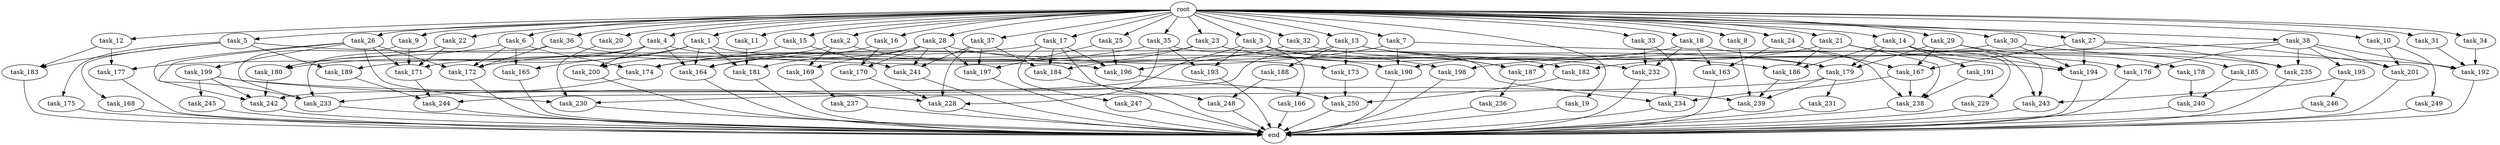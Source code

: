 digraph G {
  root [size="0.000000"];
  task_1 [size="1024.000000"];
  task_2 [size="1024.000000"];
  task_3 [size="1024.000000"];
  task_4 [size="1024.000000"];
  task_5 [size="1024.000000"];
  task_6 [size="1024.000000"];
  task_7 [size="1024.000000"];
  task_8 [size="1024.000000"];
  task_9 [size="1024.000000"];
  task_10 [size="1024.000000"];
  task_11 [size="1024.000000"];
  task_12 [size="1024.000000"];
  task_13 [size="1024.000000"];
  task_14 [size="1024.000000"];
  task_15 [size="1024.000000"];
  task_16 [size="1024.000000"];
  task_17 [size="1024.000000"];
  task_18 [size="1024.000000"];
  task_19 [size="1024.000000"];
  task_20 [size="1024.000000"];
  task_21 [size="1024.000000"];
  task_22 [size="1024.000000"];
  task_23 [size="1024.000000"];
  task_24 [size="1024.000000"];
  task_25 [size="1024.000000"];
  task_26 [size="1024.000000"];
  task_27 [size="1024.000000"];
  task_28 [size="1024.000000"];
  task_29 [size="1024.000000"];
  task_30 [size="1024.000000"];
  task_31 [size="1024.000000"];
  task_32 [size="1024.000000"];
  task_33 [size="1024.000000"];
  task_34 [size="1024.000000"];
  task_35 [size="1024.000000"];
  task_36 [size="1024.000000"];
  task_37 [size="1024.000000"];
  task_38 [size="1024.000000"];
  task_163 [size="111669149696.000000"];
  task_164 [size="2138893713408.000000"];
  task_165 [size="1116691496960.000000"];
  task_166 [size="77309411328.000000"];
  task_167 [size="249108103168.000000"];
  task_168 [size="549755813888.000000"];
  task_169 [size="446676598784.000000"];
  task_170 [size="618475290624.000000"];
  task_171 [size="1743756722176.000000"];
  task_172 [size="1803886264320.000000"];
  task_173 [size="970662608896.000000"];
  task_174 [size="1039382085632.000000"];
  task_175 [size="549755813888.000000"];
  task_176 [size="687194767360.000000"];
  task_177 [size="1099511627776.000000"];
  task_178 [size="34359738368.000000"];
  task_179 [size="1443109011456.000000"];
  task_180 [size="1812476198912.000000"];
  task_181 [size="807453851648.000000"];
  task_182 [size="627065225216.000000"];
  task_183 [size="1099511627776.000000"];
  task_184 [size="326417514496.000000"];
  task_185 [size="549755813888.000000"];
  task_186 [size="1408749273088.000000"];
  task_187 [size="704374636544.000000"];
  task_188 [size="549755813888.000000"];
  task_189 [size="1099511627776.000000"];
  task_190 [size="1314259992576.000000"];
  task_191 [size="309237645312.000000"];
  task_192 [size="1864015806464.000000"];
  task_193 [size="386547056640.000000"];
  task_194 [size="1546188226560.000000"];
  task_195 [size="549755813888.000000"];
  task_196 [size="618475290624.000000"];
  task_197 [size="833223655424.000000"];
  task_198 [size="858993459200.000000"];
  task_199 [size="549755813888.000000"];
  task_200 [size="687194767360.000000"];
  task_201 [size="721554505728.000000"];
  task_228 [size="1803886264320.000000"];
  task_229 [size="309237645312.000000"];
  task_230 [size="1185410973696.000000"];
  task_231 [size="214748364800.000000"];
  task_232 [size="188978561024.000000"];
  task_233 [size="1468878815232.000000"];
  task_234 [size="601295421440.000000"];
  task_235 [size="1236950581248.000000"];
  task_236 [size="137438953472.000000"];
  task_237 [size="549755813888.000000"];
  task_238 [size="1219770712064.000000"];
  task_239 [size="1503238553600.000000"];
  task_240 [size="764504178688.000000"];
  task_241 [size="661424963584.000000"];
  task_242 [size="1700807049216.000000"];
  task_243 [size="481036337152.000000"];
  task_244 [size="1176821039104.000000"];
  task_245 [size="858993459200.000000"];
  task_246 [size="137438953472.000000"];
  task_247 [size="34359738368.000000"];
  task_248 [size="893353197568.000000"];
  task_249 [size="34359738368.000000"];
  task_250 [size="635655159808.000000"];
  end [size="0.000000"];

  root -> task_1 [size="1.000000"];
  root -> task_2 [size="1.000000"];
  root -> task_3 [size="1.000000"];
  root -> task_4 [size="1.000000"];
  root -> task_5 [size="1.000000"];
  root -> task_6 [size="1.000000"];
  root -> task_7 [size="1.000000"];
  root -> task_8 [size="1.000000"];
  root -> task_9 [size="1.000000"];
  root -> task_10 [size="1.000000"];
  root -> task_11 [size="1.000000"];
  root -> task_12 [size="1.000000"];
  root -> task_13 [size="1.000000"];
  root -> task_14 [size="1.000000"];
  root -> task_15 [size="1.000000"];
  root -> task_16 [size="1.000000"];
  root -> task_17 [size="1.000000"];
  root -> task_18 [size="1.000000"];
  root -> task_19 [size="1.000000"];
  root -> task_20 [size="1.000000"];
  root -> task_21 [size="1.000000"];
  root -> task_22 [size="1.000000"];
  root -> task_23 [size="1.000000"];
  root -> task_24 [size="1.000000"];
  root -> task_25 [size="1.000000"];
  root -> task_26 [size="1.000000"];
  root -> task_27 [size="1.000000"];
  root -> task_28 [size="1.000000"];
  root -> task_29 [size="1.000000"];
  root -> task_30 [size="1.000000"];
  root -> task_31 [size="1.000000"];
  root -> task_32 [size="1.000000"];
  root -> task_33 [size="1.000000"];
  root -> task_34 [size="1.000000"];
  root -> task_35 [size="1.000000"];
  root -> task_36 [size="1.000000"];
  root -> task_37 [size="1.000000"];
  root -> task_38 [size="1.000000"];
  task_1 -> task_164 [size="411041792.000000"];
  task_1 -> task_165 [size="411041792.000000"];
  task_1 -> task_173 [size="411041792.000000"];
  task_1 -> task_180 [size="411041792.000000"];
  task_1 -> task_181 [size="411041792.000000"];
  task_2 -> task_169 [size="134217728.000000"];
  task_2 -> task_172 [size="134217728.000000"];
  task_2 -> task_196 [size="134217728.000000"];
  task_3 -> task_166 [size="75497472.000000"];
  task_3 -> task_182 [size="75497472.000000"];
  task_3 -> task_187 [size="75497472.000000"];
  task_3 -> task_193 [size="75497472.000000"];
  task_3 -> task_242 [size="75497472.000000"];
  task_4 -> task_164 [size="536870912.000000"];
  task_4 -> task_177 [size="536870912.000000"];
  task_4 -> task_179 [size="536870912.000000"];
  task_4 -> task_189 [size="536870912.000000"];
  task_4 -> task_200 [size="536870912.000000"];
  task_5 -> task_168 [size="536870912.000000"];
  task_5 -> task_175 [size="536870912.000000"];
  task_5 -> task_183 [size="536870912.000000"];
  task_5 -> task_186 [size="536870912.000000"];
  task_5 -> task_189 [size="536870912.000000"];
  task_6 -> task_165 [size="679477248.000000"];
  task_6 -> task_172 [size="679477248.000000"];
  task_6 -> task_174 [size="679477248.000000"];
  task_6 -> task_180 [size="679477248.000000"];
  task_7 -> task_164 [size="838860800.000000"];
  task_7 -> task_190 [size="838860800.000000"];
  task_7 -> task_192 [size="838860800.000000"];
  task_8 -> task_239 [size="209715200.000000"];
  task_9 -> task_171 [size="411041792.000000"];
  task_9 -> task_233 [size="411041792.000000"];
  task_10 -> task_201 [size="33554432.000000"];
  task_10 -> task_249 [size="33554432.000000"];
  task_11 -> task_181 [size="75497472.000000"];
  task_12 -> task_177 [size="536870912.000000"];
  task_12 -> task_183 [size="536870912.000000"];
  task_13 -> task_173 [size="536870912.000000"];
  task_13 -> task_179 [size="536870912.000000"];
  task_13 -> task_188 [size="536870912.000000"];
  task_13 -> task_235 [size="536870912.000000"];
  task_13 -> task_244 [size="536870912.000000"];
  task_14 -> task_179 [size="301989888.000000"];
  task_14 -> task_186 [size="301989888.000000"];
  task_14 -> task_191 [size="301989888.000000"];
  task_14 -> task_194 [size="301989888.000000"];
  task_14 -> task_229 [size="301989888.000000"];
  task_14 -> task_243 [size="301989888.000000"];
  task_15 -> task_200 [size="134217728.000000"];
  task_15 -> task_241 [size="134217728.000000"];
  task_16 -> task_164 [size="301989888.000000"];
  task_16 -> task_170 [size="301989888.000000"];
  task_17 -> task_174 [size="33554432.000000"];
  task_17 -> task_184 [size="33554432.000000"];
  task_17 -> task_196 [size="33554432.000000"];
  task_17 -> task_247 [size="33554432.000000"];
  task_17 -> task_248 [size="33554432.000000"];
  task_18 -> task_163 [size="33554432.000000"];
  task_18 -> task_190 [size="33554432.000000"];
  task_18 -> task_232 [size="33554432.000000"];
  task_18 -> task_238 [size="33554432.000000"];
  task_19 -> end [size="1.000000"];
  task_20 -> task_230 [size="411041792.000000"];
  task_21 -> task_186 [size="536870912.000000"];
  task_21 -> task_194 [size="536870912.000000"];
  task_21 -> task_198 [size="536870912.000000"];
  task_21 -> task_238 [size="536870912.000000"];
  task_22 -> task_171 [size="679477248.000000"];
  task_22 -> task_180 [size="679477248.000000"];
  task_23 -> task_171 [size="75497472.000000"];
  task_23 -> task_184 [size="75497472.000000"];
  task_23 -> task_187 [size="75497472.000000"];
  task_23 -> task_232 [size="75497472.000000"];
  task_24 -> task_163 [size="75497472.000000"];
  task_24 -> task_167 [size="75497472.000000"];
  task_25 -> task_196 [size="301989888.000000"];
  task_25 -> task_197 [size="301989888.000000"];
  task_26 -> task_171 [size="536870912.000000"];
  task_26 -> task_172 [size="536870912.000000"];
  task_26 -> task_199 [size="536870912.000000"];
  task_26 -> task_230 [size="536870912.000000"];
  task_26 -> task_233 [size="536870912.000000"];
  task_26 -> task_242 [size="536870912.000000"];
  task_27 -> task_167 [size="134217728.000000"];
  task_27 -> task_194 [size="134217728.000000"];
  task_27 -> task_201 [size="134217728.000000"];
  task_27 -> task_235 [size="134217728.000000"];
  task_28 -> task_169 [size="301989888.000000"];
  task_28 -> task_170 [size="301989888.000000"];
  task_28 -> task_181 [size="301989888.000000"];
  task_28 -> task_197 [size="301989888.000000"];
  task_28 -> task_198 [size="301989888.000000"];
  task_28 -> task_241 [size="301989888.000000"];
  task_29 -> task_167 [size="33554432.000000"];
  task_29 -> task_178 [size="33554432.000000"];
  task_29 -> task_179 [size="33554432.000000"];
  task_29 -> task_243 [size="33554432.000000"];
  task_30 -> task_182 [size="536870912.000000"];
  task_30 -> task_185 [size="536870912.000000"];
  task_30 -> task_194 [size="536870912.000000"];
  task_31 -> task_192 [size="33554432.000000"];
  task_32 -> task_176 [size="134217728.000000"];
  task_32 -> task_196 [size="134217728.000000"];
  task_33 -> task_232 [size="75497472.000000"];
  task_33 -> task_234 [size="75497472.000000"];
  task_34 -> task_192 [size="411041792.000000"];
  task_35 -> task_174 [size="301989888.000000"];
  task_35 -> task_193 [size="301989888.000000"];
  task_35 -> task_228 [size="301989888.000000"];
  task_35 -> task_234 [size="301989888.000000"];
  task_36 -> task_172 [size="411041792.000000"];
  task_36 -> task_190 [size="411041792.000000"];
  task_36 -> task_233 [size="411041792.000000"];
  task_37 -> task_184 [size="209715200.000000"];
  task_37 -> task_197 [size="209715200.000000"];
  task_37 -> task_228 [size="209715200.000000"];
  task_37 -> task_241 [size="209715200.000000"];
  task_38 -> task_176 [size="536870912.000000"];
  task_38 -> task_187 [size="536870912.000000"];
  task_38 -> task_192 [size="536870912.000000"];
  task_38 -> task_195 [size="536870912.000000"];
  task_38 -> task_201 [size="536870912.000000"];
  task_38 -> task_235 [size="536870912.000000"];
  task_163 -> end [size="1.000000"];
  task_164 -> end [size="1.000000"];
  task_165 -> end [size="1.000000"];
  task_166 -> end [size="1.000000"];
  task_167 -> task_234 [size="209715200.000000"];
  task_167 -> task_238 [size="209715200.000000"];
  task_168 -> end [size="1.000000"];
  task_169 -> task_237 [size="536870912.000000"];
  task_170 -> task_228 [size="411041792.000000"];
  task_171 -> task_244 [size="536870912.000000"];
  task_172 -> end [size="1.000000"];
  task_173 -> task_250 [size="411041792.000000"];
  task_174 -> task_233 [size="75497472.000000"];
  task_175 -> end [size="1.000000"];
  task_176 -> end [size="1.000000"];
  task_177 -> end [size="1.000000"];
  task_178 -> task_240 [size="536870912.000000"];
  task_179 -> task_230 [size="209715200.000000"];
  task_179 -> task_231 [size="209715200.000000"];
  task_179 -> task_239 [size="209715200.000000"];
  task_180 -> task_242 [size="209715200.000000"];
  task_181 -> end [size="1.000000"];
  task_182 -> task_250 [size="134217728.000000"];
  task_183 -> end [size="1.000000"];
  task_184 -> end [size="1.000000"];
  task_185 -> task_240 [size="209715200.000000"];
  task_186 -> task_239 [size="209715200.000000"];
  task_187 -> task_236 [size="134217728.000000"];
  task_188 -> task_248 [size="838860800.000000"];
  task_189 -> task_244 [size="75497472.000000"];
  task_190 -> end [size="1.000000"];
  task_191 -> task_238 [size="411041792.000000"];
  task_192 -> end [size="1.000000"];
  task_193 -> end [size="1.000000"];
  task_194 -> end [size="1.000000"];
  task_195 -> task_243 [size="134217728.000000"];
  task_195 -> task_246 [size="134217728.000000"];
  task_196 -> task_250 [size="75497472.000000"];
  task_197 -> end [size="1.000000"];
  task_198 -> end [size="1.000000"];
  task_199 -> task_228 [size="838860800.000000"];
  task_199 -> task_239 [size="838860800.000000"];
  task_199 -> task_242 [size="838860800.000000"];
  task_199 -> task_245 [size="838860800.000000"];
  task_200 -> end [size="1.000000"];
  task_201 -> end [size="1.000000"];
  task_228 -> end [size="1.000000"];
  task_229 -> end [size="1.000000"];
  task_230 -> end [size="1.000000"];
  task_231 -> end [size="1.000000"];
  task_232 -> end [size="1.000000"];
  task_233 -> end [size="1.000000"];
  task_234 -> end [size="1.000000"];
  task_235 -> end [size="1.000000"];
  task_236 -> end [size="1.000000"];
  task_237 -> end [size="1.000000"];
  task_238 -> end [size="1.000000"];
  task_239 -> end [size="1.000000"];
  task_240 -> end [size="1.000000"];
  task_241 -> end [size="1.000000"];
  task_242 -> end [size="1.000000"];
  task_243 -> end [size="1.000000"];
  task_244 -> end [size="1.000000"];
  task_245 -> end [size="1.000000"];
  task_246 -> end [size="1.000000"];
  task_247 -> end [size="1.000000"];
  task_248 -> end [size="1.000000"];
  task_249 -> end [size="1.000000"];
  task_250 -> end [size="1.000000"];
}
